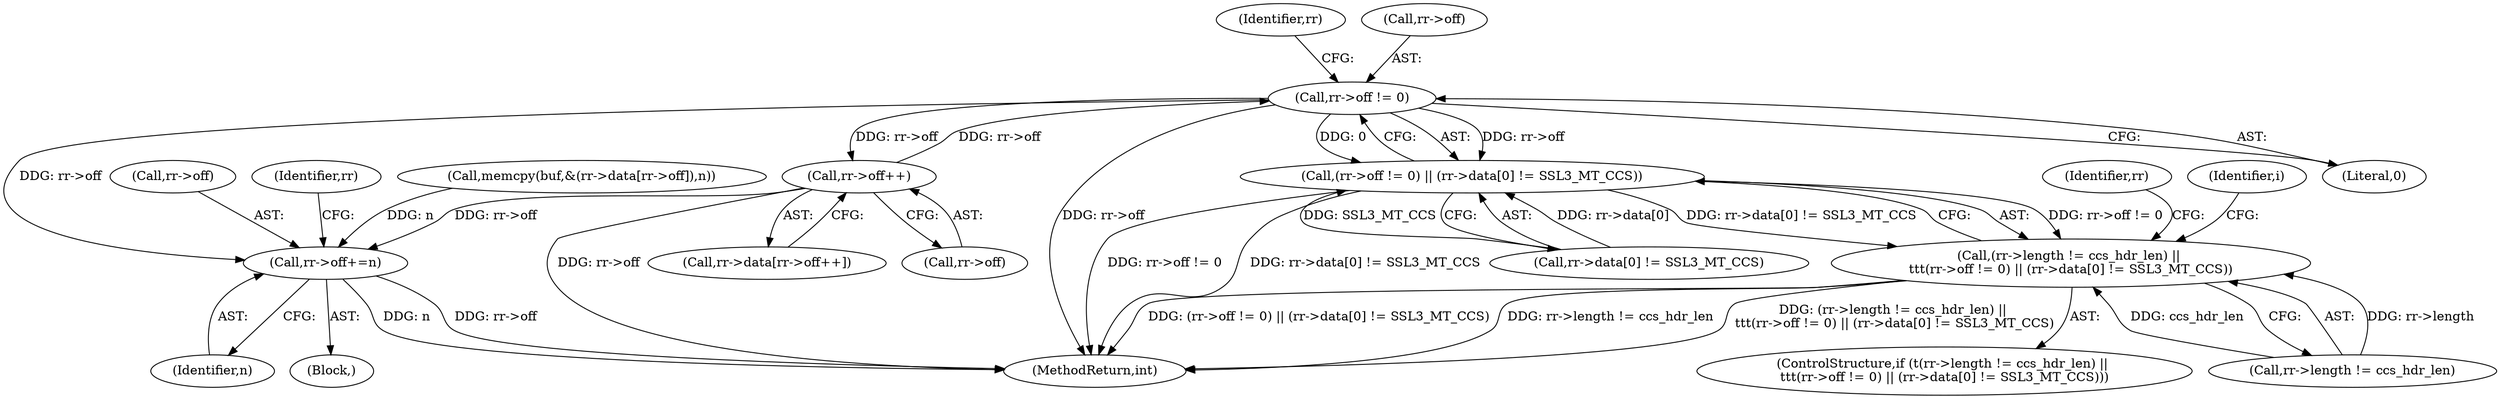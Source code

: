 digraph "0_openssl_103b171d8fc282ef435f8de9afbf7782e312961f_3@pointer" {
"1001329" [label="(Call,rr->off != 0)"];
"1000807" [label="(Call,rr->off++)"];
"1001329" [label="(Call,rr->off != 0)"];
"1000535" [label="(Call,rr->off+=n)"];
"1001328" [label="(Call,(rr->off != 0) || (rr->data[0] != SSL3_MT_CCS))"];
"1001322" [label="(Call,(rr->length != ccs_hdr_len) || \n\t\t\t(rr->off != 0) || (rr->data[0] != SSL3_MT_CCS))"];
"1001323" [label="(Call,rr->length != ccs_hdr_len)"];
"1000529" [label="(Block,)"];
"1001351" [label="(Identifier,rr)"];
"1000803" [label="(Call,rr->data[rr->off++])"];
"1001322" [label="(Call,(rr->length != ccs_hdr_len) || \n\t\t\t(rr->off != 0) || (rr->data[0] != SSL3_MT_CCS))"];
"1001343" [label="(Identifier,i)"];
"1000515" [label="(Call,memcpy(buf,&(rr->data[rr->off]),n))"];
"1001321" [label="(ControlStructure,if (\t(rr->length != ccs_hdr_len) || \n\t\t\t(rr->off != 0) || (rr->data[0] != SSL3_MT_CCS)))"];
"1000807" [label="(Call,rr->off++)"];
"1000536" [label="(Call,rr->off)"];
"1001697" [label="(MethodReturn,int)"];
"1000539" [label="(Identifier,n)"];
"1001334" [label="(Call,rr->data[0] != SSL3_MT_CCS)"];
"1000808" [label="(Call,rr->off)"];
"1001337" [label="(Identifier,rr)"];
"1001328" [label="(Call,(rr->off != 0) || (rr->data[0] != SSL3_MT_CCS))"];
"1001330" [label="(Call,rr->off)"];
"1000535" [label="(Call,rr->off+=n)"];
"1001333" [label="(Literal,0)"];
"1001329" [label="(Call,rr->off != 0)"];
"1000543" [label="(Identifier,rr)"];
"1001329" -> "1001328"  [label="AST: "];
"1001329" -> "1001333"  [label="CFG: "];
"1001330" -> "1001329"  [label="AST: "];
"1001333" -> "1001329"  [label="AST: "];
"1001337" -> "1001329"  [label="CFG: "];
"1001328" -> "1001329"  [label="CFG: "];
"1001329" -> "1001697"  [label="DDG: rr->off"];
"1001329" -> "1000535"  [label="DDG: rr->off"];
"1001329" -> "1000807"  [label="DDG: rr->off"];
"1001329" -> "1001328"  [label="DDG: rr->off"];
"1001329" -> "1001328"  [label="DDG: 0"];
"1000807" -> "1001329"  [label="DDG: rr->off"];
"1000807" -> "1000803"  [label="AST: "];
"1000807" -> "1000808"  [label="CFG: "];
"1000808" -> "1000807"  [label="AST: "];
"1000803" -> "1000807"  [label="CFG: "];
"1000807" -> "1001697"  [label="DDG: rr->off"];
"1000807" -> "1000535"  [label="DDG: rr->off"];
"1000535" -> "1000529"  [label="AST: "];
"1000535" -> "1000539"  [label="CFG: "];
"1000536" -> "1000535"  [label="AST: "];
"1000539" -> "1000535"  [label="AST: "];
"1000543" -> "1000535"  [label="CFG: "];
"1000535" -> "1001697"  [label="DDG: rr->off"];
"1000535" -> "1001697"  [label="DDG: n"];
"1000515" -> "1000535"  [label="DDG: n"];
"1001328" -> "1001322"  [label="AST: "];
"1001328" -> "1001334"  [label="CFG: "];
"1001334" -> "1001328"  [label="AST: "];
"1001322" -> "1001328"  [label="CFG: "];
"1001328" -> "1001697"  [label="DDG: rr->off != 0"];
"1001328" -> "1001697"  [label="DDG: rr->data[0] != SSL3_MT_CCS"];
"1001328" -> "1001322"  [label="DDG: rr->off != 0"];
"1001328" -> "1001322"  [label="DDG: rr->data[0] != SSL3_MT_CCS"];
"1001334" -> "1001328"  [label="DDG: rr->data[0]"];
"1001334" -> "1001328"  [label="DDG: SSL3_MT_CCS"];
"1001322" -> "1001321"  [label="AST: "];
"1001322" -> "1001323"  [label="CFG: "];
"1001323" -> "1001322"  [label="AST: "];
"1001343" -> "1001322"  [label="CFG: "];
"1001351" -> "1001322"  [label="CFG: "];
"1001322" -> "1001697"  [label="DDG: (rr->length != ccs_hdr_len) || \n\t\t\t(rr->off != 0) || (rr->data[0] != SSL3_MT_CCS)"];
"1001322" -> "1001697"  [label="DDG: (rr->off != 0) || (rr->data[0] != SSL3_MT_CCS)"];
"1001322" -> "1001697"  [label="DDG: rr->length != ccs_hdr_len"];
"1001323" -> "1001322"  [label="DDG: rr->length"];
"1001323" -> "1001322"  [label="DDG: ccs_hdr_len"];
}
